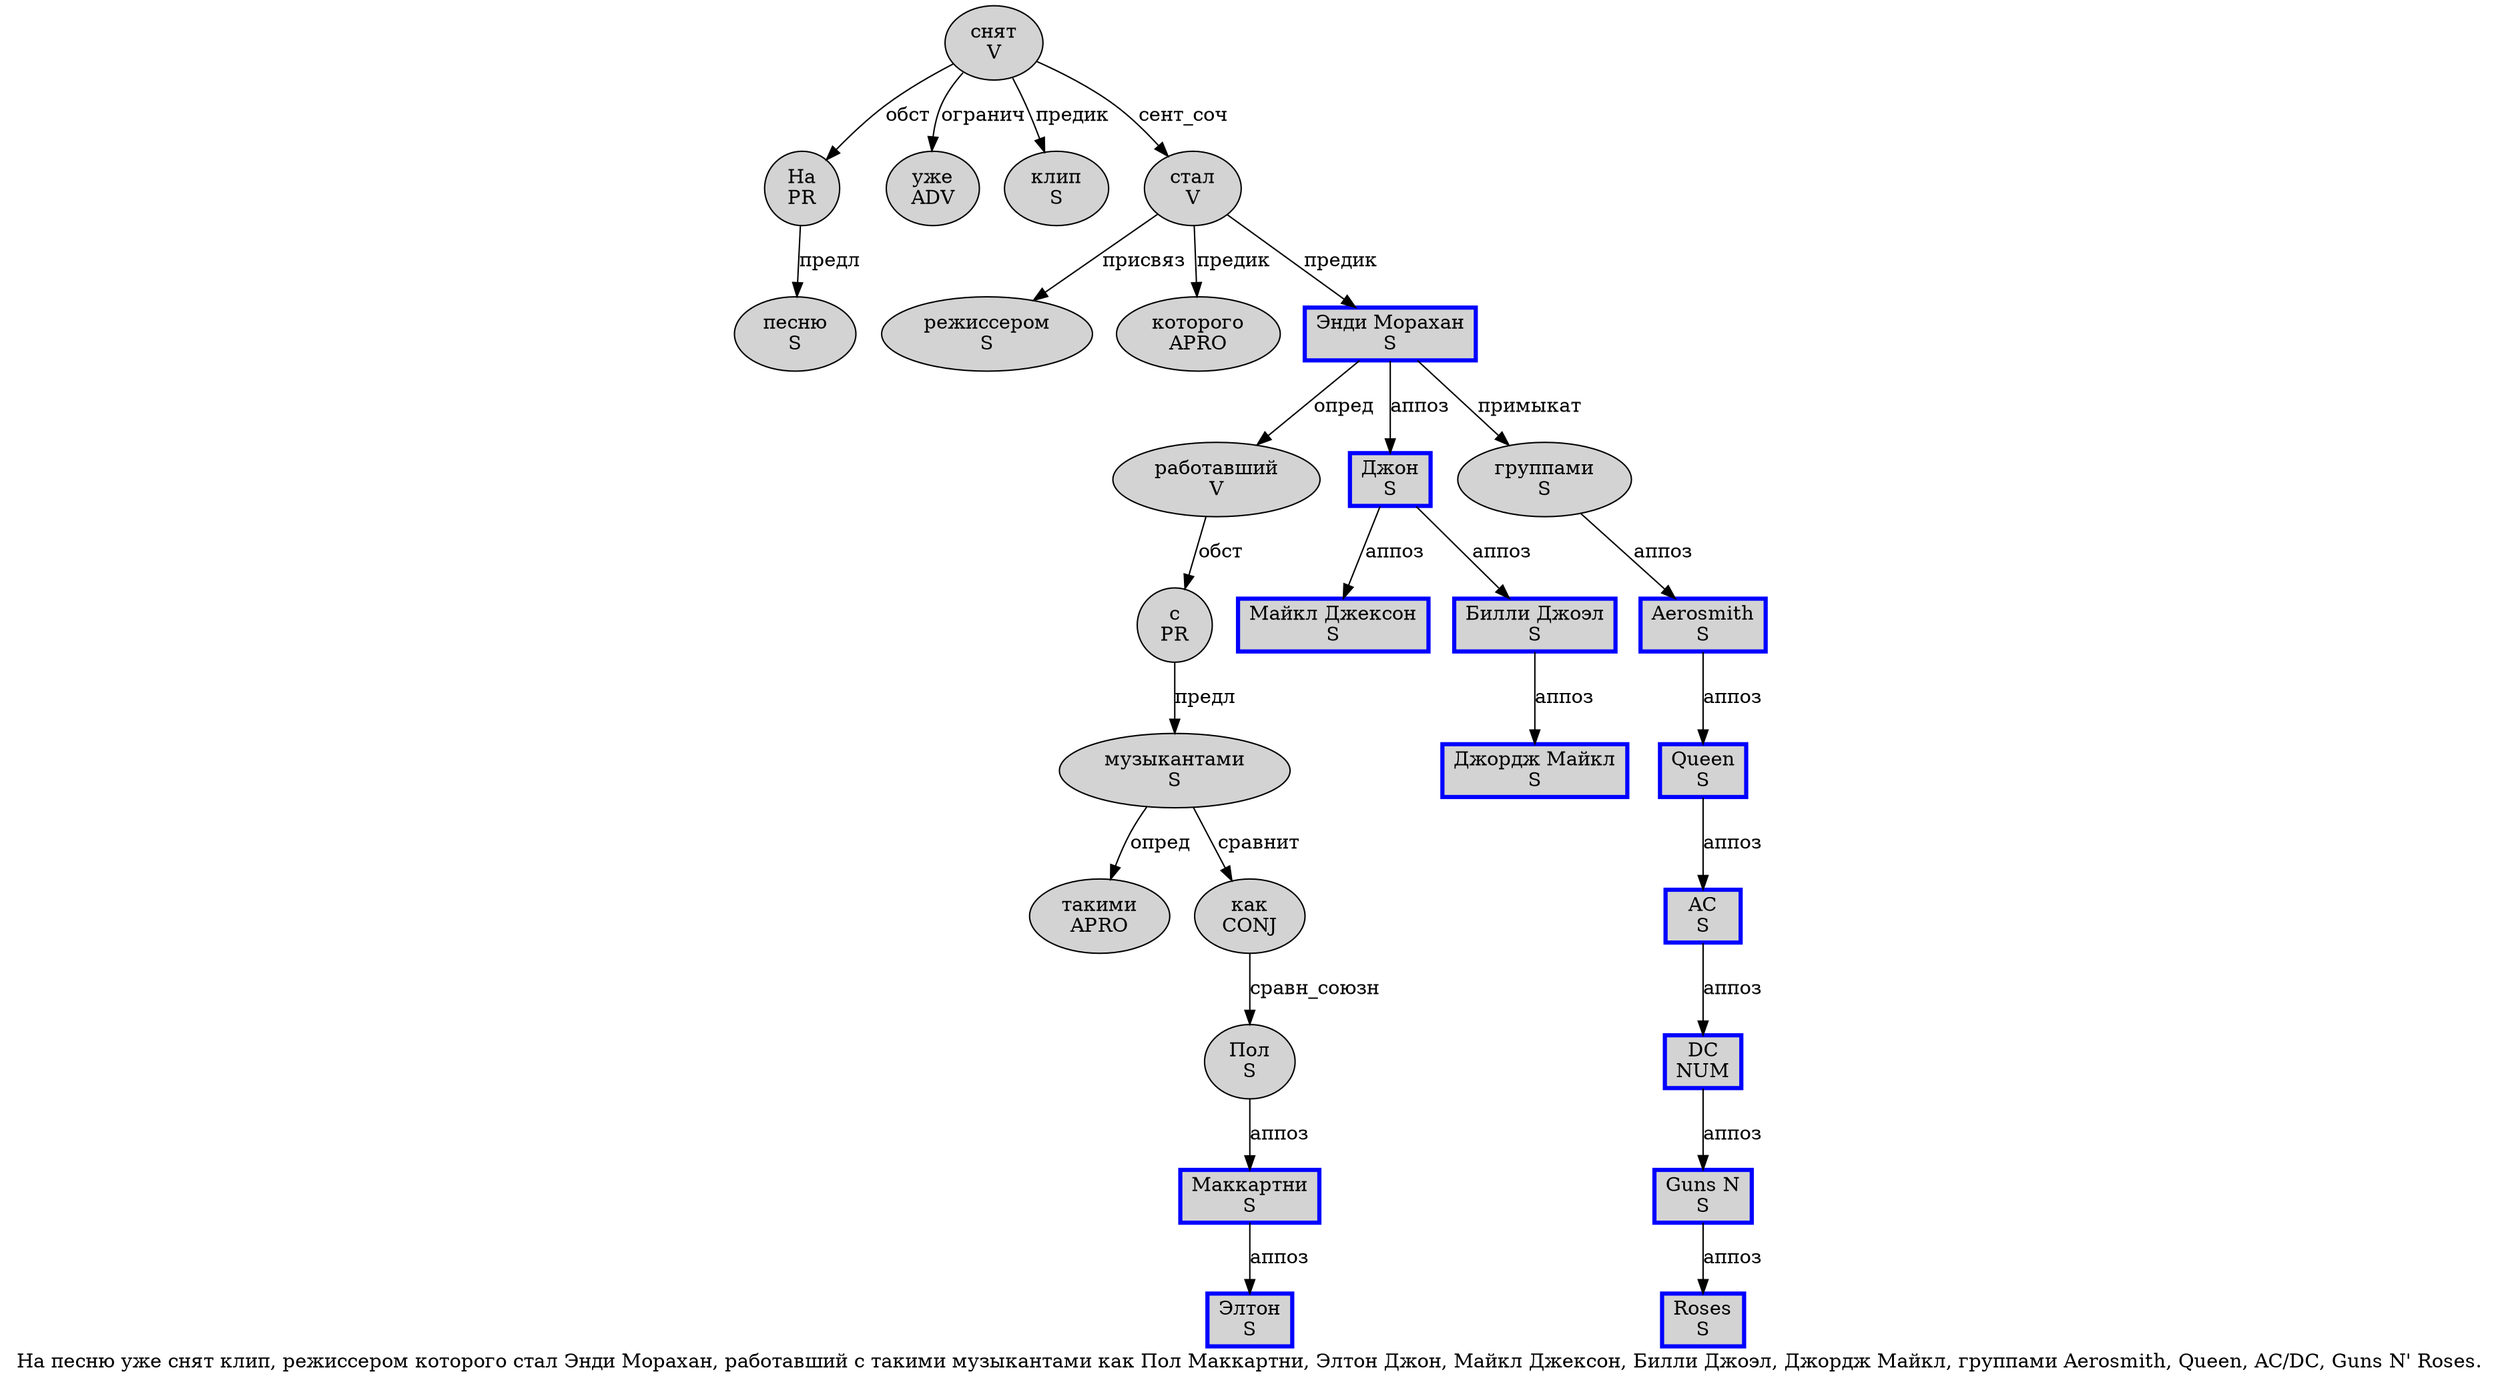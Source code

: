 digraph SENTENCE_1661 {
	graph [label="На песню уже снят клип, режиссером которого стал Энди Морахан, работавший с такими музыкантами как Пол Маккартни, Элтон Джон, Майкл Джексон, Билли Джоэл, Джордж Майкл, группами Aerosmith, Queen, AC/DC, Guns N' Roses."]
	node [style=filled]
		0 [label="На
PR" color="" fillcolor=lightgray penwidth=1 shape=ellipse]
		1 [label="песню
S" color="" fillcolor=lightgray penwidth=1 shape=ellipse]
		2 [label="уже
ADV" color="" fillcolor=lightgray penwidth=1 shape=ellipse]
		3 [label="снят
V" color="" fillcolor=lightgray penwidth=1 shape=ellipse]
		4 [label="клип
S" color="" fillcolor=lightgray penwidth=1 shape=ellipse]
		6 [label="режиссером
S" color="" fillcolor=lightgray penwidth=1 shape=ellipse]
		7 [label="которого
APRO" color="" fillcolor=lightgray penwidth=1 shape=ellipse]
		8 [label="стал
V" color="" fillcolor=lightgray penwidth=1 shape=ellipse]
		9 [label="Энди Морахан
S" color=blue fillcolor=lightgray penwidth=3 shape=box]
		11 [label="работавший
V" color="" fillcolor=lightgray penwidth=1 shape=ellipse]
		12 [label="с
PR" color="" fillcolor=lightgray penwidth=1 shape=ellipse]
		13 [label="такими
APRO" color="" fillcolor=lightgray penwidth=1 shape=ellipse]
		14 [label="музыкантами
S" color="" fillcolor=lightgray penwidth=1 shape=ellipse]
		15 [label="как
CONJ" color="" fillcolor=lightgray penwidth=1 shape=ellipse]
		16 [label="Пол
S" color="" fillcolor=lightgray penwidth=1 shape=ellipse]
		17 [label="Маккартни
S" color=blue fillcolor=lightgray penwidth=3 shape=box]
		19 [label="Элтон
S" color=blue fillcolor=lightgray penwidth=3 shape=box]
		20 [label="Джон
S" color=blue fillcolor=lightgray penwidth=3 shape=box]
		22 [label="Майкл Джексон
S" color=blue fillcolor=lightgray penwidth=3 shape=box]
		24 [label="Билли Джоэл
S" color=blue fillcolor=lightgray penwidth=3 shape=box]
		26 [label="Джордж Майкл
S" color=blue fillcolor=lightgray penwidth=3 shape=box]
		28 [label="группами
S" color="" fillcolor=lightgray penwidth=1 shape=ellipse]
		29 [label="Aerosmith
S" color=blue fillcolor=lightgray penwidth=3 shape=box]
		31 [label="Queen
S" color=blue fillcolor=lightgray penwidth=3 shape=box]
		33 [label="AC
S" color=blue fillcolor=lightgray penwidth=3 shape=box]
		35 [label="DC
NUM" color=blue fillcolor=lightgray penwidth=3 shape=box]
		37 [label="Guns N
S" color=blue fillcolor=lightgray penwidth=3 shape=box]
		39 [label="Roses
S" color=blue fillcolor=lightgray penwidth=3 shape=box]
			9 -> 11 [label="опред"]
			9 -> 20 [label="аппоз"]
			9 -> 28 [label="примыкат"]
			29 -> 31 [label="аппоз"]
			16 -> 17 [label="аппоз"]
			0 -> 1 [label="предл"]
			14 -> 13 [label="опред"]
			14 -> 15 [label="сравнит"]
			3 -> 0 [label="обст"]
			3 -> 2 [label="огранич"]
			3 -> 4 [label="предик"]
			3 -> 8 [label="сент_соч"]
			12 -> 14 [label="предл"]
			15 -> 16 [label="сравн_союзн"]
			20 -> 22 [label="аппоз"]
			20 -> 24 [label="аппоз"]
			35 -> 37 [label="аппоз"]
			31 -> 33 [label="аппоз"]
			8 -> 6 [label="присвяз"]
			8 -> 7 [label="предик"]
			8 -> 9 [label="предик"]
			24 -> 26 [label="аппоз"]
			37 -> 39 [label="аппоз"]
			33 -> 35 [label="аппоз"]
			28 -> 29 [label="аппоз"]
			11 -> 12 [label="обст"]
			17 -> 19 [label="аппоз"]
}